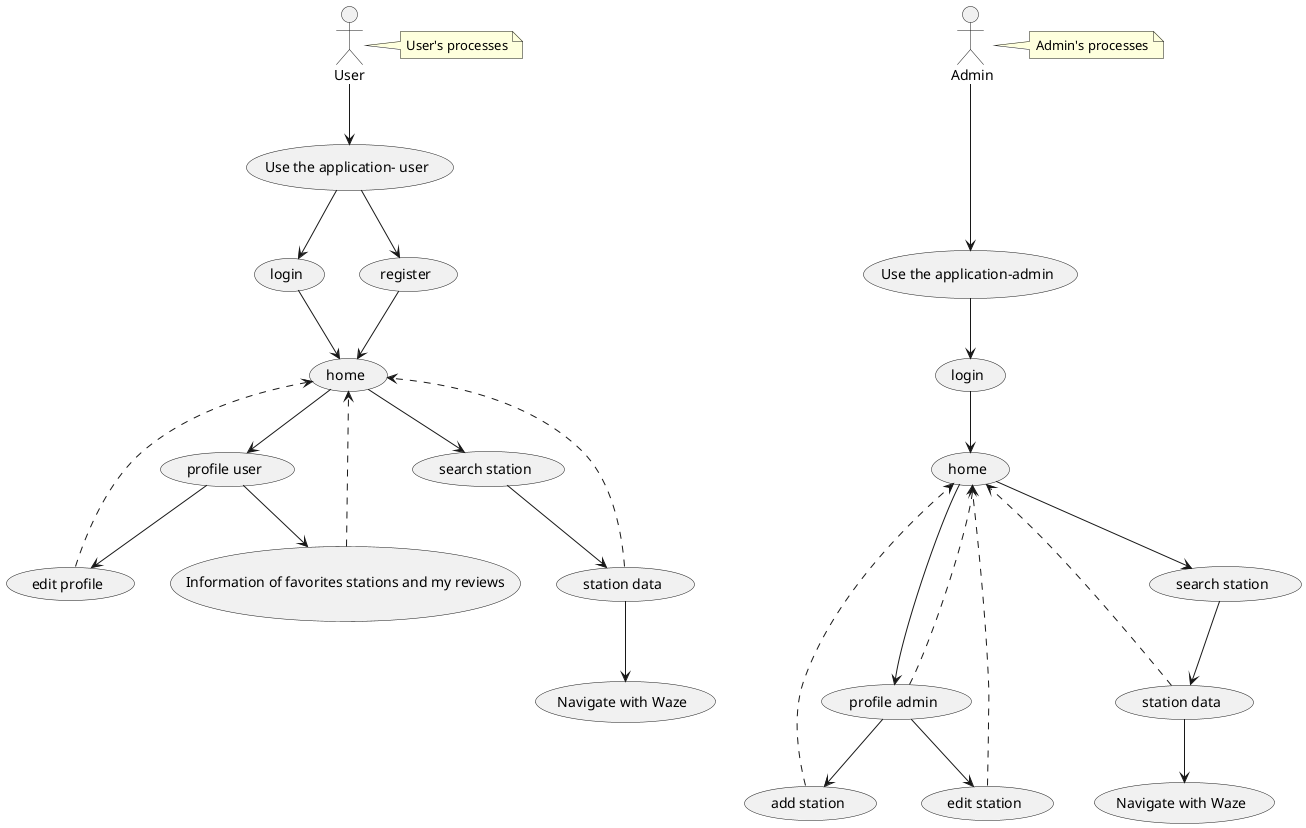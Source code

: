@startuml
'https://plantuml.com/use-case-diagram

: Admin: as Admin
(Use the application- user) as (Use1)
(Use the application-admin) as (Use2)
(login)as (login1)
(login)as (login2)
(home) as (home1)
(home) as (home2)
(register) as (register)
(profile user) as (profile1)
(edit profile) as (edit profile)
(profile admin) as (profile2)
(search station) as (search station)
(station data) as (station)
(search station) as (search station2)
(station data) as (station2)
(add station) as (add station)
(edit station) as (edit station)
(Information of favorites stations and my reviews) as (favorites)
(Navigate with Waze) as (Navigate with Waze)
(Navigate with Waze) as (Navigate with Waze2)


User --> (Use1)
(Use1) --> (register)
(Use1) --> (login1)
(register) --> (home1)
(login1) --> (home1)
(home1)-->(profile1)
(profile1)-->(edit profile)
(profile1)-->(favorites)
(home1)-->(search station)
(search station)--> (station)
(station)--> (Navigate with Waze)
(station)..->(home1)
(favorites)..->(home1)
(edit profile)..->(home1)
note right of User : User's processes

''''''''''''''''''''''''''''
Admin ---> (Use2)
(Use2) --> (login2)
(login2) --> (home2)
(home2)-->(profile2)
(home2)-->(search station2)
(search station2)-->(station2)
(station2)-->(Navigate with Waze2)
(profile2)..->(home2)
(add station)..->(home2)
(edit station)..->(home2)
(profile2) --> (add station)
(profile2) --> (edit station)
(station2)..> (home2)
note right of Admin : Admin's processes




@enduml